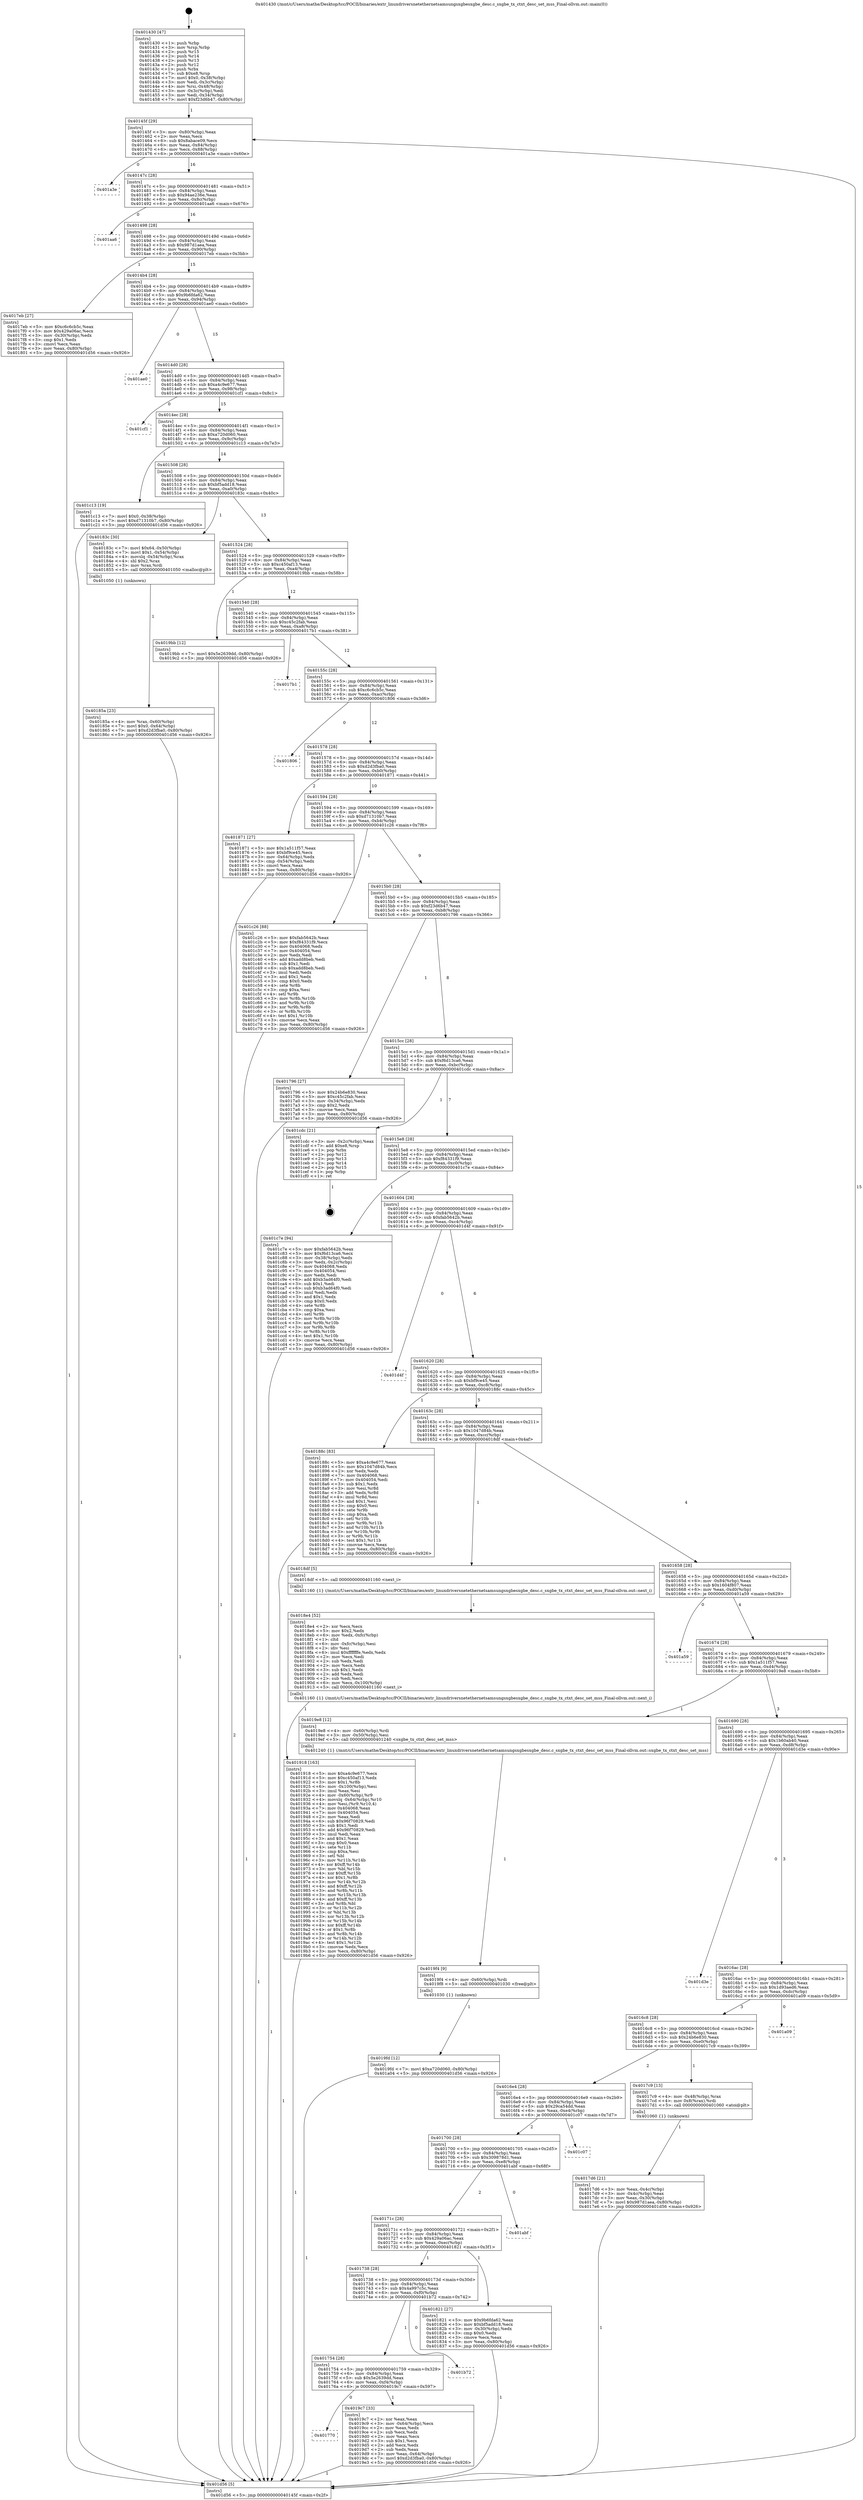 digraph "0x401430" {
  label = "0x401430 (/mnt/c/Users/mathe/Desktop/tcc/POCII/binaries/extr_linuxdriversnetethernetsamsungsxgbesxgbe_desc.c_sxgbe_tx_ctxt_desc_set_mss_Final-ollvm.out::main(0))"
  labelloc = "t"
  node[shape=record]

  Entry [label="",width=0.3,height=0.3,shape=circle,fillcolor=black,style=filled]
  "0x40145f" [label="{
     0x40145f [29]\l
     | [instrs]\l
     &nbsp;&nbsp;0x40145f \<+3\>: mov -0x80(%rbp),%eax\l
     &nbsp;&nbsp;0x401462 \<+2\>: mov %eax,%ecx\l
     &nbsp;&nbsp;0x401464 \<+6\>: sub $0x8abace09,%ecx\l
     &nbsp;&nbsp;0x40146a \<+6\>: mov %eax,-0x84(%rbp)\l
     &nbsp;&nbsp;0x401470 \<+6\>: mov %ecx,-0x88(%rbp)\l
     &nbsp;&nbsp;0x401476 \<+6\>: je 0000000000401a3e \<main+0x60e\>\l
  }"]
  "0x401a3e" [label="{
     0x401a3e\l
  }", style=dashed]
  "0x40147c" [label="{
     0x40147c [28]\l
     | [instrs]\l
     &nbsp;&nbsp;0x40147c \<+5\>: jmp 0000000000401481 \<main+0x51\>\l
     &nbsp;&nbsp;0x401481 \<+6\>: mov -0x84(%rbp),%eax\l
     &nbsp;&nbsp;0x401487 \<+5\>: sub $0x94ae236e,%eax\l
     &nbsp;&nbsp;0x40148c \<+6\>: mov %eax,-0x8c(%rbp)\l
     &nbsp;&nbsp;0x401492 \<+6\>: je 0000000000401aa6 \<main+0x676\>\l
  }"]
  Exit [label="",width=0.3,height=0.3,shape=circle,fillcolor=black,style=filled,peripheries=2]
  "0x401aa6" [label="{
     0x401aa6\l
  }", style=dashed]
  "0x401498" [label="{
     0x401498 [28]\l
     | [instrs]\l
     &nbsp;&nbsp;0x401498 \<+5\>: jmp 000000000040149d \<main+0x6d\>\l
     &nbsp;&nbsp;0x40149d \<+6\>: mov -0x84(%rbp),%eax\l
     &nbsp;&nbsp;0x4014a3 \<+5\>: sub $0x987d1aea,%eax\l
     &nbsp;&nbsp;0x4014a8 \<+6\>: mov %eax,-0x90(%rbp)\l
     &nbsp;&nbsp;0x4014ae \<+6\>: je 00000000004017eb \<main+0x3bb\>\l
  }"]
  "0x4019fd" [label="{
     0x4019fd [12]\l
     | [instrs]\l
     &nbsp;&nbsp;0x4019fd \<+7\>: movl $0xa720d060,-0x80(%rbp)\l
     &nbsp;&nbsp;0x401a04 \<+5\>: jmp 0000000000401d56 \<main+0x926\>\l
  }"]
  "0x4017eb" [label="{
     0x4017eb [27]\l
     | [instrs]\l
     &nbsp;&nbsp;0x4017eb \<+5\>: mov $0xc6c6cb5c,%eax\l
     &nbsp;&nbsp;0x4017f0 \<+5\>: mov $0x429a06ac,%ecx\l
     &nbsp;&nbsp;0x4017f5 \<+3\>: mov -0x30(%rbp),%edx\l
     &nbsp;&nbsp;0x4017f8 \<+3\>: cmp $0x1,%edx\l
     &nbsp;&nbsp;0x4017fb \<+3\>: cmovl %ecx,%eax\l
     &nbsp;&nbsp;0x4017fe \<+3\>: mov %eax,-0x80(%rbp)\l
     &nbsp;&nbsp;0x401801 \<+5\>: jmp 0000000000401d56 \<main+0x926\>\l
  }"]
  "0x4014b4" [label="{
     0x4014b4 [28]\l
     | [instrs]\l
     &nbsp;&nbsp;0x4014b4 \<+5\>: jmp 00000000004014b9 \<main+0x89\>\l
     &nbsp;&nbsp;0x4014b9 \<+6\>: mov -0x84(%rbp),%eax\l
     &nbsp;&nbsp;0x4014bf \<+5\>: sub $0x9b6fda62,%eax\l
     &nbsp;&nbsp;0x4014c4 \<+6\>: mov %eax,-0x94(%rbp)\l
     &nbsp;&nbsp;0x4014ca \<+6\>: je 0000000000401ae0 \<main+0x6b0\>\l
  }"]
  "0x4019f4" [label="{
     0x4019f4 [9]\l
     | [instrs]\l
     &nbsp;&nbsp;0x4019f4 \<+4\>: mov -0x60(%rbp),%rdi\l
     &nbsp;&nbsp;0x4019f8 \<+5\>: call 0000000000401030 \<free@plt\>\l
     | [calls]\l
     &nbsp;&nbsp;0x401030 \{1\} (unknown)\l
  }"]
  "0x401ae0" [label="{
     0x401ae0\l
  }", style=dashed]
  "0x4014d0" [label="{
     0x4014d0 [28]\l
     | [instrs]\l
     &nbsp;&nbsp;0x4014d0 \<+5\>: jmp 00000000004014d5 \<main+0xa5\>\l
     &nbsp;&nbsp;0x4014d5 \<+6\>: mov -0x84(%rbp),%eax\l
     &nbsp;&nbsp;0x4014db \<+5\>: sub $0xa4c9e677,%eax\l
     &nbsp;&nbsp;0x4014e0 \<+6\>: mov %eax,-0x98(%rbp)\l
     &nbsp;&nbsp;0x4014e6 \<+6\>: je 0000000000401cf1 \<main+0x8c1\>\l
  }"]
  "0x401770" [label="{
     0x401770\l
  }", style=dashed]
  "0x401cf1" [label="{
     0x401cf1\l
  }", style=dashed]
  "0x4014ec" [label="{
     0x4014ec [28]\l
     | [instrs]\l
     &nbsp;&nbsp;0x4014ec \<+5\>: jmp 00000000004014f1 \<main+0xc1\>\l
     &nbsp;&nbsp;0x4014f1 \<+6\>: mov -0x84(%rbp),%eax\l
     &nbsp;&nbsp;0x4014f7 \<+5\>: sub $0xa720d060,%eax\l
     &nbsp;&nbsp;0x4014fc \<+6\>: mov %eax,-0x9c(%rbp)\l
     &nbsp;&nbsp;0x401502 \<+6\>: je 0000000000401c13 \<main+0x7e3\>\l
  }"]
  "0x4019c7" [label="{
     0x4019c7 [33]\l
     | [instrs]\l
     &nbsp;&nbsp;0x4019c7 \<+2\>: xor %eax,%eax\l
     &nbsp;&nbsp;0x4019c9 \<+3\>: mov -0x64(%rbp),%ecx\l
     &nbsp;&nbsp;0x4019cc \<+2\>: mov %eax,%edx\l
     &nbsp;&nbsp;0x4019ce \<+2\>: sub %ecx,%edx\l
     &nbsp;&nbsp;0x4019d0 \<+2\>: mov %eax,%ecx\l
     &nbsp;&nbsp;0x4019d2 \<+3\>: sub $0x1,%ecx\l
     &nbsp;&nbsp;0x4019d5 \<+2\>: add %ecx,%edx\l
     &nbsp;&nbsp;0x4019d7 \<+2\>: sub %edx,%eax\l
     &nbsp;&nbsp;0x4019d9 \<+3\>: mov %eax,-0x64(%rbp)\l
     &nbsp;&nbsp;0x4019dc \<+7\>: movl $0xd2d3fba0,-0x80(%rbp)\l
     &nbsp;&nbsp;0x4019e3 \<+5\>: jmp 0000000000401d56 \<main+0x926\>\l
  }"]
  "0x401c13" [label="{
     0x401c13 [19]\l
     | [instrs]\l
     &nbsp;&nbsp;0x401c13 \<+7\>: movl $0x0,-0x38(%rbp)\l
     &nbsp;&nbsp;0x401c1a \<+7\>: movl $0xd71310b7,-0x80(%rbp)\l
     &nbsp;&nbsp;0x401c21 \<+5\>: jmp 0000000000401d56 \<main+0x926\>\l
  }"]
  "0x401508" [label="{
     0x401508 [28]\l
     | [instrs]\l
     &nbsp;&nbsp;0x401508 \<+5\>: jmp 000000000040150d \<main+0xdd\>\l
     &nbsp;&nbsp;0x40150d \<+6\>: mov -0x84(%rbp),%eax\l
     &nbsp;&nbsp;0x401513 \<+5\>: sub $0xbf5add18,%eax\l
     &nbsp;&nbsp;0x401518 \<+6\>: mov %eax,-0xa0(%rbp)\l
     &nbsp;&nbsp;0x40151e \<+6\>: je 000000000040183c \<main+0x40c\>\l
  }"]
  "0x401754" [label="{
     0x401754 [28]\l
     | [instrs]\l
     &nbsp;&nbsp;0x401754 \<+5\>: jmp 0000000000401759 \<main+0x329\>\l
     &nbsp;&nbsp;0x401759 \<+6\>: mov -0x84(%rbp),%eax\l
     &nbsp;&nbsp;0x40175f \<+5\>: sub $0x5e2639dd,%eax\l
     &nbsp;&nbsp;0x401764 \<+6\>: mov %eax,-0xf4(%rbp)\l
     &nbsp;&nbsp;0x40176a \<+6\>: je 00000000004019c7 \<main+0x597\>\l
  }"]
  "0x40183c" [label="{
     0x40183c [30]\l
     | [instrs]\l
     &nbsp;&nbsp;0x40183c \<+7\>: movl $0x64,-0x50(%rbp)\l
     &nbsp;&nbsp;0x401843 \<+7\>: movl $0x1,-0x54(%rbp)\l
     &nbsp;&nbsp;0x40184a \<+4\>: movslq -0x54(%rbp),%rax\l
     &nbsp;&nbsp;0x40184e \<+4\>: shl $0x2,%rax\l
     &nbsp;&nbsp;0x401852 \<+3\>: mov %rax,%rdi\l
     &nbsp;&nbsp;0x401855 \<+5\>: call 0000000000401050 \<malloc@plt\>\l
     | [calls]\l
     &nbsp;&nbsp;0x401050 \{1\} (unknown)\l
  }"]
  "0x401524" [label="{
     0x401524 [28]\l
     | [instrs]\l
     &nbsp;&nbsp;0x401524 \<+5\>: jmp 0000000000401529 \<main+0xf9\>\l
     &nbsp;&nbsp;0x401529 \<+6\>: mov -0x84(%rbp),%eax\l
     &nbsp;&nbsp;0x40152f \<+5\>: sub $0xc450af13,%eax\l
     &nbsp;&nbsp;0x401534 \<+6\>: mov %eax,-0xa4(%rbp)\l
     &nbsp;&nbsp;0x40153a \<+6\>: je 00000000004019bb \<main+0x58b\>\l
  }"]
  "0x401b72" [label="{
     0x401b72\l
  }", style=dashed]
  "0x4019bb" [label="{
     0x4019bb [12]\l
     | [instrs]\l
     &nbsp;&nbsp;0x4019bb \<+7\>: movl $0x5e2639dd,-0x80(%rbp)\l
     &nbsp;&nbsp;0x4019c2 \<+5\>: jmp 0000000000401d56 \<main+0x926\>\l
  }"]
  "0x401540" [label="{
     0x401540 [28]\l
     | [instrs]\l
     &nbsp;&nbsp;0x401540 \<+5\>: jmp 0000000000401545 \<main+0x115\>\l
     &nbsp;&nbsp;0x401545 \<+6\>: mov -0x84(%rbp),%eax\l
     &nbsp;&nbsp;0x40154b \<+5\>: sub $0xc45c2fab,%eax\l
     &nbsp;&nbsp;0x401550 \<+6\>: mov %eax,-0xa8(%rbp)\l
     &nbsp;&nbsp;0x401556 \<+6\>: je 00000000004017b1 \<main+0x381\>\l
  }"]
  "0x401918" [label="{
     0x401918 [163]\l
     | [instrs]\l
     &nbsp;&nbsp;0x401918 \<+5\>: mov $0xa4c9e677,%ecx\l
     &nbsp;&nbsp;0x40191d \<+5\>: mov $0xc450af13,%edx\l
     &nbsp;&nbsp;0x401922 \<+3\>: mov $0x1,%r8b\l
     &nbsp;&nbsp;0x401925 \<+6\>: mov -0x100(%rbp),%esi\l
     &nbsp;&nbsp;0x40192b \<+3\>: imul %eax,%esi\l
     &nbsp;&nbsp;0x40192e \<+4\>: mov -0x60(%rbp),%r9\l
     &nbsp;&nbsp;0x401932 \<+4\>: movslq -0x64(%rbp),%r10\l
     &nbsp;&nbsp;0x401936 \<+4\>: mov %esi,(%r9,%r10,4)\l
     &nbsp;&nbsp;0x40193a \<+7\>: mov 0x404068,%eax\l
     &nbsp;&nbsp;0x401941 \<+7\>: mov 0x404054,%esi\l
     &nbsp;&nbsp;0x401948 \<+2\>: mov %eax,%edi\l
     &nbsp;&nbsp;0x40194a \<+6\>: sub $0x96f70829,%edi\l
     &nbsp;&nbsp;0x401950 \<+3\>: sub $0x1,%edi\l
     &nbsp;&nbsp;0x401953 \<+6\>: add $0x96f70829,%edi\l
     &nbsp;&nbsp;0x401959 \<+3\>: imul %edi,%eax\l
     &nbsp;&nbsp;0x40195c \<+3\>: and $0x1,%eax\l
     &nbsp;&nbsp;0x40195f \<+3\>: cmp $0x0,%eax\l
     &nbsp;&nbsp;0x401962 \<+4\>: sete %r11b\l
     &nbsp;&nbsp;0x401966 \<+3\>: cmp $0xa,%esi\l
     &nbsp;&nbsp;0x401969 \<+3\>: setl %bl\l
     &nbsp;&nbsp;0x40196c \<+3\>: mov %r11b,%r14b\l
     &nbsp;&nbsp;0x40196f \<+4\>: xor $0xff,%r14b\l
     &nbsp;&nbsp;0x401973 \<+3\>: mov %bl,%r15b\l
     &nbsp;&nbsp;0x401976 \<+4\>: xor $0xff,%r15b\l
     &nbsp;&nbsp;0x40197a \<+4\>: xor $0x1,%r8b\l
     &nbsp;&nbsp;0x40197e \<+3\>: mov %r14b,%r12b\l
     &nbsp;&nbsp;0x401981 \<+4\>: and $0xff,%r12b\l
     &nbsp;&nbsp;0x401985 \<+3\>: and %r8b,%r11b\l
     &nbsp;&nbsp;0x401988 \<+3\>: mov %r15b,%r13b\l
     &nbsp;&nbsp;0x40198b \<+4\>: and $0xff,%r13b\l
     &nbsp;&nbsp;0x40198f \<+3\>: and %r8b,%bl\l
     &nbsp;&nbsp;0x401992 \<+3\>: or %r11b,%r12b\l
     &nbsp;&nbsp;0x401995 \<+3\>: or %bl,%r13b\l
     &nbsp;&nbsp;0x401998 \<+3\>: xor %r13b,%r12b\l
     &nbsp;&nbsp;0x40199b \<+3\>: or %r15b,%r14b\l
     &nbsp;&nbsp;0x40199e \<+4\>: xor $0xff,%r14b\l
     &nbsp;&nbsp;0x4019a2 \<+4\>: or $0x1,%r8b\l
     &nbsp;&nbsp;0x4019a6 \<+3\>: and %r8b,%r14b\l
     &nbsp;&nbsp;0x4019a9 \<+3\>: or %r14b,%r12b\l
     &nbsp;&nbsp;0x4019ac \<+4\>: test $0x1,%r12b\l
     &nbsp;&nbsp;0x4019b0 \<+3\>: cmovne %edx,%ecx\l
     &nbsp;&nbsp;0x4019b3 \<+3\>: mov %ecx,-0x80(%rbp)\l
     &nbsp;&nbsp;0x4019b6 \<+5\>: jmp 0000000000401d56 \<main+0x926\>\l
  }"]
  "0x4017b1" [label="{
     0x4017b1\l
  }", style=dashed]
  "0x40155c" [label="{
     0x40155c [28]\l
     | [instrs]\l
     &nbsp;&nbsp;0x40155c \<+5\>: jmp 0000000000401561 \<main+0x131\>\l
     &nbsp;&nbsp;0x401561 \<+6\>: mov -0x84(%rbp),%eax\l
     &nbsp;&nbsp;0x401567 \<+5\>: sub $0xc6c6cb5c,%eax\l
     &nbsp;&nbsp;0x40156c \<+6\>: mov %eax,-0xac(%rbp)\l
     &nbsp;&nbsp;0x401572 \<+6\>: je 0000000000401806 \<main+0x3d6\>\l
  }"]
  "0x4018e4" [label="{
     0x4018e4 [52]\l
     | [instrs]\l
     &nbsp;&nbsp;0x4018e4 \<+2\>: xor %ecx,%ecx\l
     &nbsp;&nbsp;0x4018e6 \<+5\>: mov $0x2,%edx\l
     &nbsp;&nbsp;0x4018eb \<+6\>: mov %edx,-0xfc(%rbp)\l
     &nbsp;&nbsp;0x4018f1 \<+1\>: cltd\l
     &nbsp;&nbsp;0x4018f2 \<+6\>: mov -0xfc(%rbp),%esi\l
     &nbsp;&nbsp;0x4018f8 \<+2\>: idiv %esi\l
     &nbsp;&nbsp;0x4018fa \<+6\>: imul $0xfffffffe,%edx,%edx\l
     &nbsp;&nbsp;0x401900 \<+2\>: mov %ecx,%edi\l
     &nbsp;&nbsp;0x401902 \<+2\>: sub %edx,%edi\l
     &nbsp;&nbsp;0x401904 \<+2\>: mov %ecx,%edx\l
     &nbsp;&nbsp;0x401906 \<+3\>: sub $0x1,%edx\l
     &nbsp;&nbsp;0x401909 \<+2\>: add %edx,%edi\l
     &nbsp;&nbsp;0x40190b \<+2\>: sub %edi,%ecx\l
     &nbsp;&nbsp;0x40190d \<+6\>: mov %ecx,-0x100(%rbp)\l
     &nbsp;&nbsp;0x401913 \<+5\>: call 0000000000401160 \<next_i\>\l
     | [calls]\l
     &nbsp;&nbsp;0x401160 \{1\} (/mnt/c/Users/mathe/Desktop/tcc/POCII/binaries/extr_linuxdriversnetethernetsamsungsxgbesxgbe_desc.c_sxgbe_tx_ctxt_desc_set_mss_Final-ollvm.out::next_i)\l
  }"]
  "0x401806" [label="{
     0x401806\l
  }", style=dashed]
  "0x401578" [label="{
     0x401578 [28]\l
     | [instrs]\l
     &nbsp;&nbsp;0x401578 \<+5\>: jmp 000000000040157d \<main+0x14d\>\l
     &nbsp;&nbsp;0x40157d \<+6\>: mov -0x84(%rbp),%eax\l
     &nbsp;&nbsp;0x401583 \<+5\>: sub $0xd2d3fba0,%eax\l
     &nbsp;&nbsp;0x401588 \<+6\>: mov %eax,-0xb0(%rbp)\l
     &nbsp;&nbsp;0x40158e \<+6\>: je 0000000000401871 \<main+0x441\>\l
  }"]
  "0x40185a" [label="{
     0x40185a [23]\l
     | [instrs]\l
     &nbsp;&nbsp;0x40185a \<+4\>: mov %rax,-0x60(%rbp)\l
     &nbsp;&nbsp;0x40185e \<+7\>: movl $0x0,-0x64(%rbp)\l
     &nbsp;&nbsp;0x401865 \<+7\>: movl $0xd2d3fba0,-0x80(%rbp)\l
     &nbsp;&nbsp;0x40186c \<+5\>: jmp 0000000000401d56 \<main+0x926\>\l
  }"]
  "0x401871" [label="{
     0x401871 [27]\l
     | [instrs]\l
     &nbsp;&nbsp;0x401871 \<+5\>: mov $0x1a511f57,%eax\l
     &nbsp;&nbsp;0x401876 \<+5\>: mov $0xbf9ce45,%ecx\l
     &nbsp;&nbsp;0x40187b \<+3\>: mov -0x64(%rbp),%edx\l
     &nbsp;&nbsp;0x40187e \<+3\>: cmp -0x54(%rbp),%edx\l
     &nbsp;&nbsp;0x401881 \<+3\>: cmovl %ecx,%eax\l
     &nbsp;&nbsp;0x401884 \<+3\>: mov %eax,-0x80(%rbp)\l
     &nbsp;&nbsp;0x401887 \<+5\>: jmp 0000000000401d56 \<main+0x926\>\l
  }"]
  "0x401594" [label="{
     0x401594 [28]\l
     | [instrs]\l
     &nbsp;&nbsp;0x401594 \<+5\>: jmp 0000000000401599 \<main+0x169\>\l
     &nbsp;&nbsp;0x401599 \<+6\>: mov -0x84(%rbp),%eax\l
     &nbsp;&nbsp;0x40159f \<+5\>: sub $0xd71310b7,%eax\l
     &nbsp;&nbsp;0x4015a4 \<+6\>: mov %eax,-0xb4(%rbp)\l
     &nbsp;&nbsp;0x4015aa \<+6\>: je 0000000000401c26 \<main+0x7f6\>\l
  }"]
  "0x401738" [label="{
     0x401738 [28]\l
     | [instrs]\l
     &nbsp;&nbsp;0x401738 \<+5\>: jmp 000000000040173d \<main+0x30d\>\l
     &nbsp;&nbsp;0x40173d \<+6\>: mov -0x84(%rbp),%eax\l
     &nbsp;&nbsp;0x401743 \<+5\>: sub $0x4a997c5c,%eax\l
     &nbsp;&nbsp;0x401748 \<+6\>: mov %eax,-0xf0(%rbp)\l
     &nbsp;&nbsp;0x40174e \<+6\>: je 0000000000401b72 \<main+0x742\>\l
  }"]
  "0x401c26" [label="{
     0x401c26 [88]\l
     | [instrs]\l
     &nbsp;&nbsp;0x401c26 \<+5\>: mov $0xfab5642b,%eax\l
     &nbsp;&nbsp;0x401c2b \<+5\>: mov $0xf84331f9,%ecx\l
     &nbsp;&nbsp;0x401c30 \<+7\>: mov 0x404068,%edx\l
     &nbsp;&nbsp;0x401c37 \<+7\>: mov 0x404054,%esi\l
     &nbsp;&nbsp;0x401c3e \<+2\>: mov %edx,%edi\l
     &nbsp;&nbsp;0x401c40 \<+6\>: add $0xadd8beb,%edi\l
     &nbsp;&nbsp;0x401c46 \<+3\>: sub $0x1,%edi\l
     &nbsp;&nbsp;0x401c49 \<+6\>: sub $0xadd8beb,%edi\l
     &nbsp;&nbsp;0x401c4f \<+3\>: imul %edi,%edx\l
     &nbsp;&nbsp;0x401c52 \<+3\>: and $0x1,%edx\l
     &nbsp;&nbsp;0x401c55 \<+3\>: cmp $0x0,%edx\l
     &nbsp;&nbsp;0x401c58 \<+4\>: sete %r8b\l
     &nbsp;&nbsp;0x401c5c \<+3\>: cmp $0xa,%esi\l
     &nbsp;&nbsp;0x401c5f \<+4\>: setl %r9b\l
     &nbsp;&nbsp;0x401c63 \<+3\>: mov %r8b,%r10b\l
     &nbsp;&nbsp;0x401c66 \<+3\>: and %r9b,%r10b\l
     &nbsp;&nbsp;0x401c69 \<+3\>: xor %r9b,%r8b\l
     &nbsp;&nbsp;0x401c6c \<+3\>: or %r8b,%r10b\l
     &nbsp;&nbsp;0x401c6f \<+4\>: test $0x1,%r10b\l
     &nbsp;&nbsp;0x401c73 \<+3\>: cmovne %ecx,%eax\l
     &nbsp;&nbsp;0x401c76 \<+3\>: mov %eax,-0x80(%rbp)\l
     &nbsp;&nbsp;0x401c79 \<+5\>: jmp 0000000000401d56 \<main+0x926\>\l
  }"]
  "0x4015b0" [label="{
     0x4015b0 [28]\l
     | [instrs]\l
     &nbsp;&nbsp;0x4015b0 \<+5\>: jmp 00000000004015b5 \<main+0x185\>\l
     &nbsp;&nbsp;0x4015b5 \<+6\>: mov -0x84(%rbp),%eax\l
     &nbsp;&nbsp;0x4015bb \<+5\>: sub $0xf23d6b47,%eax\l
     &nbsp;&nbsp;0x4015c0 \<+6\>: mov %eax,-0xb8(%rbp)\l
     &nbsp;&nbsp;0x4015c6 \<+6\>: je 0000000000401796 \<main+0x366\>\l
  }"]
  "0x401821" [label="{
     0x401821 [27]\l
     | [instrs]\l
     &nbsp;&nbsp;0x401821 \<+5\>: mov $0x9b6fda62,%eax\l
     &nbsp;&nbsp;0x401826 \<+5\>: mov $0xbf5add18,%ecx\l
     &nbsp;&nbsp;0x40182b \<+3\>: mov -0x30(%rbp),%edx\l
     &nbsp;&nbsp;0x40182e \<+3\>: cmp $0x0,%edx\l
     &nbsp;&nbsp;0x401831 \<+3\>: cmove %ecx,%eax\l
     &nbsp;&nbsp;0x401834 \<+3\>: mov %eax,-0x80(%rbp)\l
     &nbsp;&nbsp;0x401837 \<+5\>: jmp 0000000000401d56 \<main+0x926\>\l
  }"]
  "0x401796" [label="{
     0x401796 [27]\l
     | [instrs]\l
     &nbsp;&nbsp;0x401796 \<+5\>: mov $0x24b6e830,%eax\l
     &nbsp;&nbsp;0x40179b \<+5\>: mov $0xc45c2fab,%ecx\l
     &nbsp;&nbsp;0x4017a0 \<+3\>: mov -0x34(%rbp),%edx\l
     &nbsp;&nbsp;0x4017a3 \<+3\>: cmp $0x2,%edx\l
     &nbsp;&nbsp;0x4017a6 \<+3\>: cmovne %ecx,%eax\l
     &nbsp;&nbsp;0x4017a9 \<+3\>: mov %eax,-0x80(%rbp)\l
     &nbsp;&nbsp;0x4017ac \<+5\>: jmp 0000000000401d56 \<main+0x926\>\l
  }"]
  "0x4015cc" [label="{
     0x4015cc [28]\l
     | [instrs]\l
     &nbsp;&nbsp;0x4015cc \<+5\>: jmp 00000000004015d1 \<main+0x1a1\>\l
     &nbsp;&nbsp;0x4015d1 \<+6\>: mov -0x84(%rbp),%eax\l
     &nbsp;&nbsp;0x4015d7 \<+5\>: sub $0xf6d13ca6,%eax\l
     &nbsp;&nbsp;0x4015dc \<+6\>: mov %eax,-0xbc(%rbp)\l
     &nbsp;&nbsp;0x4015e2 \<+6\>: je 0000000000401cdc \<main+0x8ac\>\l
  }"]
  "0x401d56" [label="{
     0x401d56 [5]\l
     | [instrs]\l
     &nbsp;&nbsp;0x401d56 \<+5\>: jmp 000000000040145f \<main+0x2f\>\l
  }"]
  "0x401430" [label="{
     0x401430 [47]\l
     | [instrs]\l
     &nbsp;&nbsp;0x401430 \<+1\>: push %rbp\l
     &nbsp;&nbsp;0x401431 \<+3\>: mov %rsp,%rbp\l
     &nbsp;&nbsp;0x401434 \<+2\>: push %r15\l
     &nbsp;&nbsp;0x401436 \<+2\>: push %r14\l
     &nbsp;&nbsp;0x401438 \<+2\>: push %r13\l
     &nbsp;&nbsp;0x40143a \<+2\>: push %r12\l
     &nbsp;&nbsp;0x40143c \<+1\>: push %rbx\l
     &nbsp;&nbsp;0x40143d \<+7\>: sub $0xe8,%rsp\l
     &nbsp;&nbsp;0x401444 \<+7\>: movl $0x0,-0x38(%rbp)\l
     &nbsp;&nbsp;0x40144b \<+3\>: mov %edi,-0x3c(%rbp)\l
     &nbsp;&nbsp;0x40144e \<+4\>: mov %rsi,-0x48(%rbp)\l
     &nbsp;&nbsp;0x401452 \<+3\>: mov -0x3c(%rbp),%edi\l
     &nbsp;&nbsp;0x401455 \<+3\>: mov %edi,-0x34(%rbp)\l
     &nbsp;&nbsp;0x401458 \<+7\>: movl $0xf23d6b47,-0x80(%rbp)\l
  }"]
  "0x40171c" [label="{
     0x40171c [28]\l
     | [instrs]\l
     &nbsp;&nbsp;0x40171c \<+5\>: jmp 0000000000401721 \<main+0x2f1\>\l
     &nbsp;&nbsp;0x401721 \<+6\>: mov -0x84(%rbp),%eax\l
     &nbsp;&nbsp;0x401727 \<+5\>: sub $0x429a06ac,%eax\l
     &nbsp;&nbsp;0x40172c \<+6\>: mov %eax,-0xec(%rbp)\l
     &nbsp;&nbsp;0x401732 \<+6\>: je 0000000000401821 \<main+0x3f1\>\l
  }"]
  "0x401cdc" [label="{
     0x401cdc [21]\l
     | [instrs]\l
     &nbsp;&nbsp;0x401cdc \<+3\>: mov -0x2c(%rbp),%eax\l
     &nbsp;&nbsp;0x401cdf \<+7\>: add $0xe8,%rsp\l
     &nbsp;&nbsp;0x401ce6 \<+1\>: pop %rbx\l
     &nbsp;&nbsp;0x401ce7 \<+2\>: pop %r12\l
     &nbsp;&nbsp;0x401ce9 \<+2\>: pop %r13\l
     &nbsp;&nbsp;0x401ceb \<+2\>: pop %r14\l
     &nbsp;&nbsp;0x401ced \<+2\>: pop %r15\l
     &nbsp;&nbsp;0x401cef \<+1\>: pop %rbp\l
     &nbsp;&nbsp;0x401cf0 \<+1\>: ret\l
  }"]
  "0x4015e8" [label="{
     0x4015e8 [28]\l
     | [instrs]\l
     &nbsp;&nbsp;0x4015e8 \<+5\>: jmp 00000000004015ed \<main+0x1bd\>\l
     &nbsp;&nbsp;0x4015ed \<+6\>: mov -0x84(%rbp),%eax\l
     &nbsp;&nbsp;0x4015f3 \<+5\>: sub $0xf84331f9,%eax\l
     &nbsp;&nbsp;0x4015f8 \<+6\>: mov %eax,-0xc0(%rbp)\l
     &nbsp;&nbsp;0x4015fe \<+6\>: je 0000000000401c7e \<main+0x84e\>\l
  }"]
  "0x401abf" [label="{
     0x401abf\l
  }", style=dashed]
  "0x401c7e" [label="{
     0x401c7e [94]\l
     | [instrs]\l
     &nbsp;&nbsp;0x401c7e \<+5\>: mov $0xfab5642b,%eax\l
     &nbsp;&nbsp;0x401c83 \<+5\>: mov $0xf6d13ca6,%ecx\l
     &nbsp;&nbsp;0x401c88 \<+3\>: mov -0x38(%rbp),%edx\l
     &nbsp;&nbsp;0x401c8b \<+3\>: mov %edx,-0x2c(%rbp)\l
     &nbsp;&nbsp;0x401c8e \<+7\>: mov 0x404068,%edx\l
     &nbsp;&nbsp;0x401c95 \<+7\>: mov 0x404054,%esi\l
     &nbsp;&nbsp;0x401c9c \<+2\>: mov %edx,%edi\l
     &nbsp;&nbsp;0x401c9e \<+6\>: add $0xb3ad64f0,%edi\l
     &nbsp;&nbsp;0x401ca4 \<+3\>: sub $0x1,%edi\l
     &nbsp;&nbsp;0x401ca7 \<+6\>: sub $0xb3ad64f0,%edi\l
     &nbsp;&nbsp;0x401cad \<+3\>: imul %edi,%edx\l
     &nbsp;&nbsp;0x401cb0 \<+3\>: and $0x1,%edx\l
     &nbsp;&nbsp;0x401cb3 \<+3\>: cmp $0x0,%edx\l
     &nbsp;&nbsp;0x401cb6 \<+4\>: sete %r8b\l
     &nbsp;&nbsp;0x401cba \<+3\>: cmp $0xa,%esi\l
     &nbsp;&nbsp;0x401cbd \<+4\>: setl %r9b\l
     &nbsp;&nbsp;0x401cc1 \<+3\>: mov %r8b,%r10b\l
     &nbsp;&nbsp;0x401cc4 \<+3\>: and %r9b,%r10b\l
     &nbsp;&nbsp;0x401cc7 \<+3\>: xor %r9b,%r8b\l
     &nbsp;&nbsp;0x401cca \<+3\>: or %r8b,%r10b\l
     &nbsp;&nbsp;0x401ccd \<+4\>: test $0x1,%r10b\l
     &nbsp;&nbsp;0x401cd1 \<+3\>: cmovne %ecx,%eax\l
     &nbsp;&nbsp;0x401cd4 \<+3\>: mov %eax,-0x80(%rbp)\l
     &nbsp;&nbsp;0x401cd7 \<+5\>: jmp 0000000000401d56 \<main+0x926\>\l
  }"]
  "0x401604" [label="{
     0x401604 [28]\l
     | [instrs]\l
     &nbsp;&nbsp;0x401604 \<+5\>: jmp 0000000000401609 \<main+0x1d9\>\l
     &nbsp;&nbsp;0x401609 \<+6\>: mov -0x84(%rbp),%eax\l
     &nbsp;&nbsp;0x40160f \<+5\>: sub $0xfab5642b,%eax\l
     &nbsp;&nbsp;0x401614 \<+6\>: mov %eax,-0xc4(%rbp)\l
     &nbsp;&nbsp;0x40161a \<+6\>: je 0000000000401d4f \<main+0x91f\>\l
  }"]
  "0x401700" [label="{
     0x401700 [28]\l
     | [instrs]\l
     &nbsp;&nbsp;0x401700 \<+5\>: jmp 0000000000401705 \<main+0x2d5\>\l
     &nbsp;&nbsp;0x401705 \<+6\>: mov -0x84(%rbp),%eax\l
     &nbsp;&nbsp;0x40170b \<+5\>: sub $0x309878d1,%eax\l
     &nbsp;&nbsp;0x401710 \<+6\>: mov %eax,-0xe8(%rbp)\l
     &nbsp;&nbsp;0x401716 \<+6\>: je 0000000000401abf \<main+0x68f\>\l
  }"]
  "0x401d4f" [label="{
     0x401d4f\l
  }", style=dashed]
  "0x401620" [label="{
     0x401620 [28]\l
     | [instrs]\l
     &nbsp;&nbsp;0x401620 \<+5\>: jmp 0000000000401625 \<main+0x1f5\>\l
     &nbsp;&nbsp;0x401625 \<+6\>: mov -0x84(%rbp),%eax\l
     &nbsp;&nbsp;0x40162b \<+5\>: sub $0xbf9ce45,%eax\l
     &nbsp;&nbsp;0x401630 \<+6\>: mov %eax,-0xc8(%rbp)\l
     &nbsp;&nbsp;0x401636 \<+6\>: je 000000000040188c \<main+0x45c\>\l
  }"]
  "0x401c07" [label="{
     0x401c07\l
  }", style=dashed]
  "0x40188c" [label="{
     0x40188c [83]\l
     | [instrs]\l
     &nbsp;&nbsp;0x40188c \<+5\>: mov $0xa4c9e677,%eax\l
     &nbsp;&nbsp;0x401891 \<+5\>: mov $0x1047d84b,%ecx\l
     &nbsp;&nbsp;0x401896 \<+2\>: xor %edx,%edx\l
     &nbsp;&nbsp;0x401898 \<+7\>: mov 0x404068,%esi\l
     &nbsp;&nbsp;0x40189f \<+7\>: mov 0x404054,%edi\l
     &nbsp;&nbsp;0x4018a6 \<+3\>: sub $0x1,%edx\l
     &nbsp;&nbsp;0x4018a9 \<+3\>: mov %esi,%r8d\l
     &nbsp;&nbsp;0x4018ac \<+3\>: add %edx,%r8d\l
     &nbsp;&nbsp;0x4018af \<+4\>: imul %r8d,%esi\l
     &nbsp;&nbsp;0x4018b3 \<+3\>: and $0x1,%esi\l
     &nbsp;&nbsp;0x4018b6 \<+3\>: cmp $0x0,%esi\l
     &nbsp;&nbsp;0x4018b9 \<+4\>: sete %r9b\l
     &nbsp;&nbsp;0x4018bd \<+3\>: cmp $0xa,%edi\l
     &nbsp;&nbsp;0x4018c0 \<+4\>: setl %r10b\l
     &nbsp;&nbsp;0x4018c4 \<+3\>: mov %r9b,%r11b\l
     &nbsp;&nbsp;0x4018c7 \<+3\>: and %r10b,%r11b\l
     &nbsp;&nbsp;0x4018ca \<+3\>: xor %r10b,%r9b\l
     &nbsp;&nbsp;0x4018cd \<+3\>: or %r9b,%r11b\l
     &nbsp;&nbsp;0x4018d0 \<+4\>: test $0x1,%r11b\l
     &nbsp;&nbsp;0x4018d4 \<+3\>: cmovne %ecx,%eax\l
     &nbsp;&nbsp;0x4018d7 \<+3\>: mov %eax,-0x80(%rbp)\l
     &nbsp;&nbsp;0x4018da \<+5\>: jmp 0000000000401d56 \<main+0x926\>\l
  }"]
  "0x40163c" [label="{
     0x40163c [28]\l
     | [instrs]\l
     &nbsp;&nbsp;0x40163c \<+5\>: jmp 0000000000401641 \<main+0x211\>\l
     &nbsp;&nbsp;0x401641 \<+6\>: mov -0x84(%rbp),%eax\l
     &nbsp;&nbsp;0x401647 \<+5\>: sub $0x1047d84b,%eax\l
     &nbsp;&nbsp;0x40164c \<+6\>: mov %eax,-0xcc(%rbp)\l
     &nbsp;&nbsp;0x401652 \<+6\>: je 00000000004018df \<main+0x4af\>\l
  }"]
  "0x4017d6" [label="{
     0x4017d6 [21]\l
     | [instrs]\l
     &nbsp;&nbsp;0x4017d6 \<+3\>: mov %eax,-0x4c(%rbp)\l
     &nbsp;&nbsp;0x4017d9 \<+3\>: mov -0x4c(%rbp),%eax\l
     &nbsp;&nbsp;0x4017dc \<+3\>: mov %eax,-0x30(%rbp)\l
     &nbsp;&nbsp;0x4017df \<+7\>: movl $0x987d1aea,-0x80(%rbp)\l
     &nbsp;&nbsp;0x4017e6 \<+5\>: jmp 0000000000401d56 \<main+0x926\>\l
  }"]
  "0x4018df" [label="{
     0x4018df [5]\l
     | [instrs]\l
     &nbsp;&nbsp;0x4018df \<+5\>: call 0000000000401160 \<next_i\>\l
     | [calls]\l
     &nbsp;&nbsp;0x401160 \{1\} (/mnt/c/Users/mathe/Desktop/tcc/POCII/binaries/extr_linuxdriversnetethernetsamsungsxgbesxgbe_desc.c_sxgbe_tx_ctxt_desc_set_mss_Final-ollvm.out::next_i)\l
  }"]
  "0x401658" [label="{
     0x401658 [28]\l
     | [instrs]\l
     &nbsp;&nbsp;0x401658 \<+5\>: jmp 000000000040165d \<main+0x22d\>\l
     &nbsp;&nbsp;0x40165d \<+6\>: mov -0x84(%rbp),%eax\l
     &nbsp;&nbsp;0x401663 \<+5\>: sub $0x1604f807,%eax\l
     &nbsp;&nbsp;0x401668 \<+6\>: mov %eax,-0xd0(%rbp)\l
     &nbsp;&nbsp;0x40166e \<+6\>: je 0000000000401a59 \<main+0x629\>\l
  }"]
  "0x4016e4" [label="{
     0x4016e4 [28]\l
     | [instrs]\l
     &nbsp;&nbsp;0x4016e4 \<+5\>: jmp 00000000004016e9 \<main+0x2b9\>\l
     &nbsp;&nbsp;0x4016e9 \<+6\>: mov -0x84(%rbp),%eax\l
     &nbsp;&nbsp;0x4016ef \<+5\>: sub $0x29ca54dd,%eax\l
     &nbsp;&nbsp;0x4016f4 \<+6\>: mov %eax,-0xe4(%rbp)\l
     &nbsp;&nbsp;0x4016fa \<+6\>: je 0000000000401c07 \<main+0x7d7\>\l
  }"]
  "0x401a59" [label="{
     0x401a59\l
  }", style=dashed]
  "0x401674" [label="{
     0x401674 [28]\l
     | [instrs]\l
     &nbsp;&nbsp;0x401674 \<+5\>: jmp 0000000000401679 \<main+0x249\>\l
     &nbsp;&nbsp;0x401679 \<+6\>: mov -0x84(%rbp),%eax\l
     &nbsp;&nbsp;0x40167f \<+5\>: sub $0x1a511f57,%eax\l
     &nbsp;&nbsp;0x401684 \<+6\>: mov %eax,-0xd4(%rbp)\l
     &nbsp;&nbsp;0x40168a \<+6\>: je 00000000004019e8 \<main+0x5b8\>\l
  }"]
  "0x4017c9" [label="{
     0x4017c9 [13]\l
     | [instrs]\l
     &nbsp;&nbsp;0x4017c9 \<+4\>: mov -0x48(%rbp),%rax\l
     &nbsp;&nbsp;0x4017cd \<+4\>: mov 0x8(%rax),%rdi\l
     &nbsp;&nbsp;0x4017d1 \<+5\>: call 0000000000401060 \<atoi@plt\>\l
     | [calls]\l
     &nbsp;&nbsp;0x401060 \{1\} (unknown)\l
  }"]
  "0x4019e8" [label="{
     0x4019e8 [12]\l
     | [instrs]\l
     &nbsp;&nbsp;0x4019e8 \<+4\>: mov -0x60(%rbp),%rdi\l
     &nbsp;&nbsp;0x4019ec \<+3\>: mov -0x50(%rbp),%esi\l
     &nbsp;&nbsp;0x4019ef \<+5\>: call 0000000000401240 \<sxgbe_tx_ctxt_desc_set_mss\>\l
     | [calls]\l
     &nbsp;&nbsp;0x401240 \{1\} (/mnt/c/Users/mathe/Desktop/tcc/POCII/binaries/extr_linuxdriversnetethernetsamsungsxgbesxgbe_desc.c_sxgbe_tx_ctxt_desc_set_mss_Final-ollvm.out::sxgbe_tx_ctxt_desc_set_mss)\l
  }"]
  "0x401690" [label="{
     0x401690 [28]\l
     | [instrs]\l
     &nbsp;&nbsp;0x401690 \<+5\>: jmp 0000000000401695 \<main+0x265\>\l
     &nbsp;&nbsp;0x401695 \<+6\>: mov -0x84(%rbp),%eax\l
     &nbsp;&nbsp;0x40169b \<+5\>: sub $0x1b60ab40,%eax\l
     &nbsp;&nbsp;0x4016a0 \<+6\>: mov %eax,-0xd8(%rbp)\l
     &nbsp;&nbsp;0x4016a6 \<+6\>: je 0000000000401d3e \<main+0x90e\>\l
  }"]
  "0x4016c8" [label="{
     0x4016c8 [28]\l
     | [instrs]\l
     &nbsp;&nbsp;0x4016c8 \<+5\>: jmp 00000000004016cd \<main+0x29d\>\l
     &nbsp;&nbsp;0x4016cd \<+6\>: mov -0x84(%rbp),%eax\l
     &nbsp;&nbsp;0x4016d3 \<+5\>: sub $0x24b6e830,%eax\l
     &nbsp;&nbsp;0x4016d8 \<+6\>: mov %eax,-0xe0(%rbp)\l
     &nbsp;&nbsp;0x4016de \<+6\>: je 00000000004017c9 \<main+0x399\>\l
  }"]
  "0x401d3e" [label="{
     0x401d3e\l
  }", style=dashed]
  "0x4016ac" [label="{
     0x4016ac [28]\l
     | [instrs]\l
     &nbsp;&nbsp;0x4016ac \<+5\>: jmp 00000000004016b1 \<main+0x281\>\l
     &nbsp;&nbsp;0x4016b1 \<+6\>: mov -0x84(%rbp),%eax\l
     &nbsp;&nbsp;0x4016b7 \<+5\>: sub $0x1d93aed6,%eax\l
     &nbsp;&nbsp;0x4016bc \<+6\>: mov %eax,-0xdc(%rbp)\l
     &nbsp;&nbsp;0x4016c2 \<+6\>: je 0000000000401a09 \<main+0x5d9\>\l
  }"]
  "0x401a09" [label="{
     0x401a09\l
  }", style=dashed]
  Entry -> "0x401430" [label=" 1"]
  "0x40145f" -> "0x401a3e" [label=" 0"]
  "0x40145f" -> "0x40147c" [label=" 16"]
  "0x401cdc" -> Exit [label=" 1"]
  "0x40147c" -> "0x401aa6" [label=" 0"]
  "0x40147c" -> "0x401498" [label=" 16"]
  "0x401c7e" -> "0x401d56" [label=" 1"]
  "0x401498" -> "0x4017eb" [label=" 1"]
  "0x401498" -> "0x4014b4" [label=" 15"]
  "0x401c26" -> "0x401d56" [label=" 1"]
  "0x4014b4" -> "0x401ae0" [label=" 0"]
  "0x4014b4" -> "0x4014d0" [label=" 15"]
  "0x401c13" -> "0x401d56" [label=" 1"]
  "0x4014d0" -> "0x401cf1" [label=" 0"]
  "0x4014d0" -> "0x4014ec" [label=" 15"]
  "0x4019fd" -> "0x401d56" [label=" 1"]
  "0x4014ec" -> "0x401c13" [label=" 1"]
  "0x4014ec" -> "0x401508" [label=" 14"]
  "0x4019f4" -> "0x4019fd" [label=" 1"]
  "0x401508" -> "0x40183c" [label=" 1"]
  "0x401508" -> "0x401524" [label=" 13"]
  "0x4019c7" -> "0x401d56" [label=" 1"]
  "0x401524" -> "0x4019bb" [label=" 1"]
  "0x401524" -> "0x401540" [label=" 12"]
  "0x401754" -> "0x401770" [label=" 0"]
  "0x401540" -> "0x4017b1" [label=" 0"]
  "0x401540" -> "0x40155c" [label=" 12"]
  "0x4019e8" -> "0x4019f4" [label=" 1"]
  "0x40155c" -> "0x401806" [label=" 0"]
  "0x40155c" -> "0x401578" [label=" 12"]
  "0x401738" -> "0x401754" [label=" 1"]
  "0x401578" -> "0x401871" [label=" 2"]
  "0x401578" -> "0x401594" [label=" 10"]
  "0x401738" -> "0x401b72" [label=" 0"]
  "0x401594" -> "0x401c26" [label=" 1"]
  "0x401594" -> "0x4015b0" [label=" 9"]
  "0x401754" -> "0x4019c7" [label=" 1"]
  "0x4015b0" -> "0x401796" [label=" 1"]
  "0x4015b0" -> "0x4015cc" [label=" 8"]
  "0x401796" -> "0x401d56" [label=" 1"]
  "0x401430" -> "0x40145f" [label=" 1"]
  "0x401d56" -> "0x40145f" [label=" 15"]
  "0x4019bb" -> "0x401d56" [label=" 1"]
  "0x4015cc" -> "0x401cdc" [label=" 1"]
  "0x4015cc" -> "0x4015e8" [label=" 7"]
  "0x4018e4" -> "0x401918" [label=" 1"]
  "0x4015e8" -> "0x401c7e" [label=" 1"]
  "0x4015e8" -> "0x401604" [label=" 6"]
  "0x4018df" -> "0x4018e4" [label=" 1"]
  "0x401604" -> "0x401d4f" [label=" 0"]
  "0x401604" -> "0x401620" [label=" 6"]
  "0x401871" -> "0x401d56" [label=" 2"]
  "0x401620" -> "0x40188c" [label=" 1"]
  "0x401620" -> "0x40163c" [label=" 5"]
  "0x40185a" -> "0x401d56" [label=" 1"]
  "0x40163c" -> "0x4018df" [label=" 1"]
  "0x40163c" -> "0x401658" [label=" 4"]
  "0x401821" -> "0x401d56" [label=" 1"]
  "0x401658" -> "0x401a59" [label=" 0"]
  "0x401658" -> "0x401674" [label=" 4"]
  "0x40171c" -> "0x401738" [label=" 1"]
  "0x401674" -> "0x4019e8" [label=" 1"]
  "0x401674" -> "0x401690" [label=" 3"]
  "0x40171c" -> "0x401821" [label=" 1"]
  "0x401690" -> "0x401d3e" [label=" 0"]
  "0x401690" -> "0x4016ac" [label=" 3"]
  "0x401700" -> "0x40171c" [label=" 2"]
  "0x4016ac" -> "0x401a09" [label=" 0"]
  "0x4016ac" -> "0x4016c8" [label=" 3"]
  "0x401918" -> "0x401d56" [label=" 1"]
  "0x4016c8" -> "0x4017c9" [label=" 1"]
  "0x4016c8" -> "0x4016e4" [label=" 2"]
  "0x4017c9" -> "0x4017d6" [label=" 1"]
  "0x4017d6" -> "0x401d56" [label=" 1"]
  "0x4017eb" -> "0x401d56" [label=" 1"]
  "0x40183c" -> "0x40185a" [label=" 1"]
  "0x4016e4" -> "0x401c07" [label=" 0"]
  "0x4016e4" -> "0x401700" [label=" 2"]
  "0x40188c" -> "0x401d56" [label=" 1"]
  "0x401700" -> "0x401abf" [label=" 0"]
}
